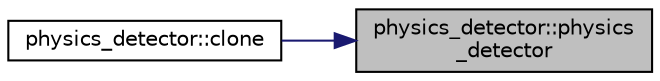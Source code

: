 digraph "physics_detector::physics_detector"
{
 // INTERACTIVE_SVG=YES
 // LATEX_PDF_SIZE
  edge [fontname="Helvetica",fontsize="10",labelfontname="Helvetica",labelfontsize="10"];
  node [fontname="Helvetica",fontsize="10",shape=record];
  rankdir="RL";
  Node1 [label="physics_detector::physics\l_detector",height=0.2,width=0.4,color="black", fillcolor="grey75", style="filled", fontcolor="black",tooltip=" "];
  Node1 -> Node2 [dir="back",color="midnightblue",fontsize="10",style="solid",fontname="Helvetica"];
  Node2 [label="physics_detector::clone",height=0.2,width=0.4,color="black", fillcolor="white", style="filled",URL="$classphysics__detector.html#aa1c4bc38f4f224d8784ca171651f704d",tooltip=" "];
}
